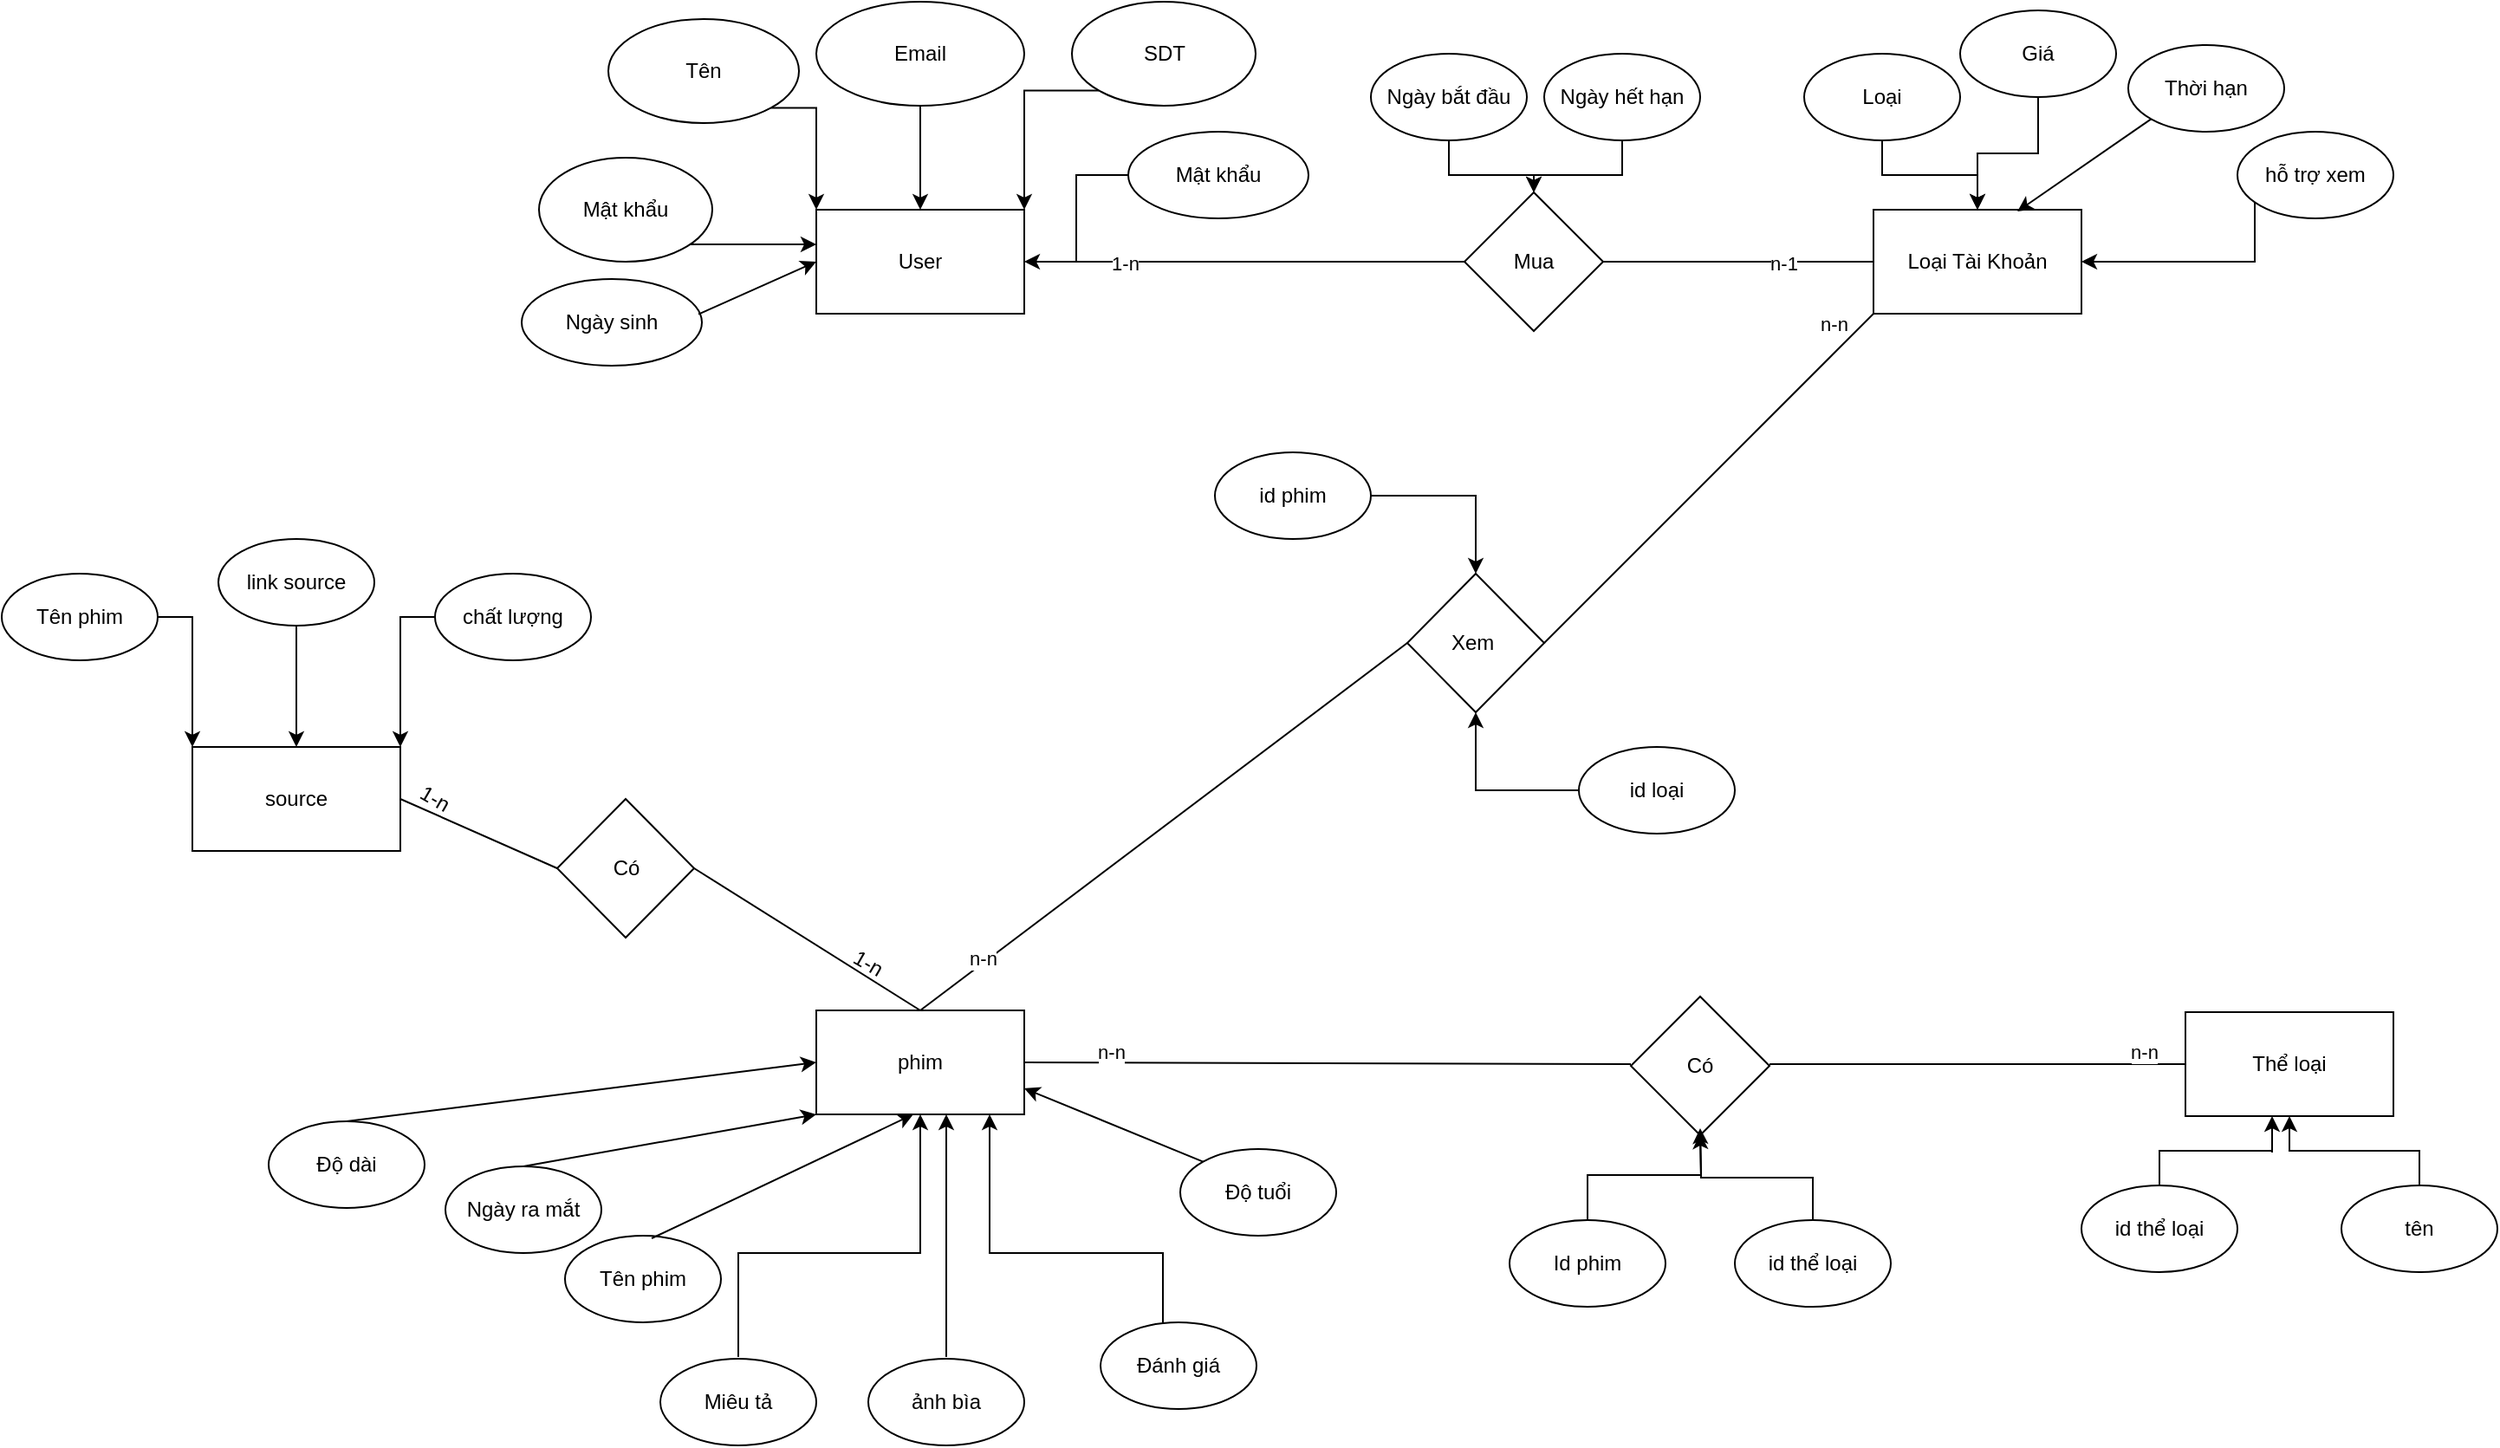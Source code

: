 <mxfile version="21.3.7" type="github">
  <diagram name="Trang-1" id="cnOSumTbthVu8hze1_SV">
    <mxGraphModel dx="1809" dy="1186" grid="1" gridSize="10" guides="1" tooltips="1" connect="1" arrows="1" fold="1" page="1" pageScale="1" pageWidth="827" pageHeight="1169" math="0" shadow="0">
      <root>
        <mxCell id="0" />
        <mxCell id="1" parent="0" />
        <mxCell id="IhOkM0QZsy-EgQr038lC-6" value="User" style="rounded=0;whiteSpace=wrap;html=1;" parent="1" vertex="1">
          <mxGeometry x="160" y="130" width="120" height="60" as="geometry" />
        </mxCell>
        <mxCell id="0aDd8CedD71GwJp79W3B-3" style="edgeStyle=orthogonalEdgeStyle;rounded=0;orthogonalLoop=1;jettySize=auto;html=1;exitX=1;exitY=1;exitDx=0;exitDy=0;entryX=0;entryY=0;entryDx=0;entryDy=0;" edge="1" parent="1" source="IhOkM0QZsy-EgQr038lC-8" target="IhOkM0QZsy-EgQr038lC-6">
          <mxGeometry relative="1" as="geometry">
            <Array as="points">
              <mxPoint x="160" y="71" />
            </Array>
          </mxGeometry>
        </mxCell>
        <mxCell id="IhOkM0QZsy-EgQr038lC-8" value="Tên" style="ellipse;whiteSpace=wrap;html=1;" parent="1" vertex="1">
          <mxGeometry x="40" y="20" width="110" height="60" as="geometry" />
        </mxCell>
        <mxCell id="0aDd8CedD71GwJp79W3B-4" style="edgeStyle=orthogonalEdgeStyle;rounded=0;orthogonalLoop=1;jettySize=auto;html=1;exitX=0.5;exitY=1;exitDx=0;exitDy=0;entryX=0.5;entryY=0;entryDx=0;entryDy=0;" edge="1" parent="1" source="IhOkM0QZsy-EgQr038lC-9" target="IhOkM0QZsy-EgQr038lC-6">
          <mxGeometry relative="1" as="geometry">
            <Array as="points">
              <mxPoint x="220" y="60" />
            </Array>
          </mxGeometry>
        </mxCell>
        <mxCell id="IhOkM0QZsy-EgQr038lC-9" value="Email" style="ellipse;whiteSpace=wrap;html=1;" parent="1" vertex="1">
          <mxGeometry x="160" y="10" width="120" height="60" as="geometry" />
        </mxCell>
        <mxCell id="0aDd8CedD71GwJp79W3B-8" style="edgeStyle=orthogonalEdgeStyle;rounded=0;orthogonalLoop=1;jettySize=auto;html=1;exitX=0;exitY=1;exitDx=0;exitDy=0;entryX=1;entryY=0;entryDx=0;entryDy=0;" edge="1" parent="1" source="IhOkM0QZsy-EgQr038lC-10" target="IhOkM0QZsy-EgQr038lC-6">
          <mxGeometry relative="1" as="geometry" />
        </mxCell>
        <mxCell id="IhOkM0QZsy-EgQr038lC-10" value="SDT" style="ellipse;whiteSpace=wrap;html=1;" parent="1" vertex="1">
          <mxGeometry x="307.5" y="10" width="106" height="60" as="geometry" />
        </mxCell>
        <mxCell id="0aDd8CedD71GwJp79W3B-2" value="" style="edgeStyle=orthogonalEdgeStyle;rounded=0;orthogonalLoop=1;jettySize=auto;html=1;" edge="1" parent="1" source="IhOkM0QZsy-EgQr038lC-11" target="IhOkM0QZsy-EgQr038lC-6">
          <mxGeometry relative="1" as="geometry">
            <Array as="points">
              <mxPoint x="140" y="150" />
              <mxPoint x="140" y="150" />
            </Array>
          </mxGeometry>
        </mxCell>
        <mxCell id="IhOkM0QZsy-EgQr038lC-11" value="Mật khẩu" style="ellipse;whiteSpace=wrap;html=1;" parent="1" vertex="1">
          <mxGeometry y="100" width="100" height="60" as="geometry" />
        </mxCell>
        <mxCell id="0aDd8CedD71GwJp79W3B-9" style="edgeStyle=orthogonalEdgeStyle;rounded=0;orthogonalLoop=1;jettySize=auto;html=1;exitX=0;exitY=0.5;exitDx=0;exitDy=0;entryX=1;entryY=0.5;entryDx=0;entryDy=0;" edge="1" parent="1" source="IhOkM0QZsy-EgQr038lC-12" target="IhOkM0QZsy-EgQr038lC-6">
          <mxGeometry relative="1" as="geometry" />
        </mxCell>
        <mxCell id="IhOkM0QZsy-EgQr038lC-12" value="Mật khẩu" style="ellipse;whiteSpace=wrap;html=1;" parent="1" vertex="1">
          <mxGeometry x="340" y="85" width="104" height="50" as="geometry" />
        </mxCell>
        <mxCell id="IhOkM0QZsy-EgQr038lC-13" value="Ngày sinh" style="ellipse;whiteSpace=wrap;html=1;" parent="1" vertex="1">
          <mxGeometry x="-10" y="170" width="104" height="50" as="geometry" />
        </mxCell>
        <mxCell id="IhOkM0QZsy-EgQr038lC-14" value="" style="endArrow=classic;html=1;rounded=0;entryX=0;entryY=0.5;entryDx=0;entryDy=0;exitX=0.981;exitY=0.407;exitDx=0;exitDy=0;exitPerimeter=0;" parent="1" source="IhOkM0QZsy-EgQr038lC-13" target="IhOkM0QZsy-EgQr038lC-6" edge="1">
          <mxGeometry width="50" height="50" relative="1" as="geometry">
            <mxPoint x="110" y="180" as="sourcePoint" />
            <mxPoint x="150" y="130" as="targetPoint" />
          </mxGeometry>
        </mxCell>
        <mxCell id="0aDd8CedD71GwJp79W3B-13" value="Loại Tài Khoản" style="whiteSpace=wrap;html=1;rounded=0;" vertex="1" parent="1">
          <mxGeometry x="770" y="130" width="120" height="60" as="geometry" />
        </mxCell>
        <mxCell id="0aDd8CedD71GwJp79W3B-15" value="Mua" style="rhombus;whiteSpace=wrap;html=1;" vertex="1" parent="1">
          <mxGeometry x="534" y="120" width="80" height="80" as="geometry" />
        </mxCell>
        <mxCell id="0aDd8CedD71GwJp79W3B-20" value="" style="edgeStyle=orthogonalEdgeStyle;rounded=0;orthogonalLoop=1;jettySize=auto;html=1;" edge="1" parent="1" source="0aDd8CedD71GwJp79W3B-16" target="0aDd8CedD71GwJp79W3B-15">
          <mxGeometry relative="1" as="geometry" />
        </mxCell>
        <mxCell id="0aDd8CedD71GwJp79W3B-16" value="Ngày bắt đầu" style="ellipse;whiteSpace=wrap;html=1;" vertex="1" parent="1">
          <mxGeometry x="480" y="40" width="90" height="50" as="geometry" />
        </mxCell>
        <mxCell id="0aDd8CedD71GwJp79W3B-19" value="" style="edgeStyle=orthogonalEdgeStyle;rounded=0;orthogonalLoop=1;jettySize=auto;html=1;" edge="1" parent="1" source="0aDd8CedD71GwJp79W3B-18" target="0aDd8CedD71GwJp79W3B-15">
          <mxGeometry relative="1" as="geometry" />
        </mxCell>
        <mxCell id="0aDd8CedD71GwJp79W3B-18" value="Ngày hết hạn" style="ellipse;whiteSpace=wrap;html=1;" vertex="1" parent="1">
          <mxGeometry x="580" y="40" width="90" height="50" as="geometry" />
        </mxCell>
        <mxCell id="0aDd8CedD71GwJp79W3B-21" value="" style="endArrow=none;html=1;rounded=0;entryX=0;entryY=0.5;entryDx=0;entryDy=0;" edge="1" parent="1" target="0aDd8CedD71GwJp79W3B-15">
          <mxGeometry width="50" height="50" relative="1" as="geometry">
            <mxPoint x="290" y="160" as="sourcePoint" />
            <mxPoint x="580" y="170" as="targetPoint" />
          </mxGeometry>
        </mxCell>
        <mxCell id="0aDd8CedD71GwJp79W3B-163" value="1-n" style="edgeLabel;html=1;align=center;verticalAlign=middle;resizable=0;points=[];" vertex="1" connectable="0" parent="0aDd8CedD71GwJp79W3B-21">
          <mxGeometry x="-0.607" y="-1" relative="1" as="geometry">
            <mxPoint as="offset" />
          </mxGeometry>
        </mxCell>
        <mxCell id="0aDd8CedD71GwJp79W3B-22" value="" style="endArrow=none;html=1;rounded=0;entryX=1;entryY=0.5;entryDx=0;entryDy=0;exitX=0;exitY=0.5;exitDx=0;exitDy=0;" edge="1" parent="1" source="0aDd8CedD71GwJp79W3B-13" target="0aDd8CedD71GwJp79W3B-15">
          <mxGeometry width="50" height="50" relative="1" as="geometry">
            <mxPoint x="530" y="20" as="sourcePoint" />
            <mxPoint x="580" y="-30" as="targetPoint" />
          </mxGeometry>
        </mxCell>
        <mxCell id="0aDd8CedD71GwJp79W3B-164" value="n-1" style="edgeLabel;html=1;align=center;verticalAlign=middle;resizable=0;points=[];" vertex="1" connectable="0" parent="0aDd8CedD71GwJp79W3B-22">
          <mxGeometry x="-0.333" y="1" relative="1" as="geometry">
            <mxPoint as="offset" />
          </mxGeometry>
        </mxCell>
        <mxCell id="0aDd8CedD71GwJp79W3B-30" value="" style="edgeStyle=orthogonalEdgeStyle;rounded=0;orthogonalLoop=1;jettySize=auto;html=1;" edge="1" parent="1" source="0aDd8CedD71GwJp79W3B-24" target="0aDd8CedD71GwJp79W3B-13">
          <mxGeometry relative="1" as="geometry" />
        </mxCell>
        <mxCell id="0aDd8CedD71GwJp79W3B-24" value="Loại" style="ellipse;whiteSpace=wrap;html=1;" vertex="1" parent="1">
          <mxGeometry x="730" y="40" width="90" height="50" as="geometry" />
        </mxCell>
        <mxCell id="0aDd8CedD71GwJp79W3B-31" value="" style="edgeStyle=orthogonalEdgeStyle;rounded=0;orthogonalLoop=1;jettySize=auto;html=1;" edge="1" parent="1" source="0aDd8CedD71GwJp79W3B-25" target="0aDd8CedD71GwJp79W3B-13">
          <mxGeometry relative="1" as="geometry" />
        </mxCell>
        <mxCell id="0aDd8CedD71GwJp79W3B-25" value="Giá" style="ellipse;whiteSpace=wrap;html=1;" vertex="1" parent="1">
          <mxGeometry x="820" y="15" width="90" height="50" as="geometry" />
        </mxCell>
        <mxCell id="0aDd8CedD71GwJp79W3B-28" value="Thời hạn" style="ellipse;whiteSpace=wrap;html=1;" vertex="1" parent="1">
          <mxGeometry x="917" y="35" width="90" height="50" as="geometry" />
        </mxCell>
        <mxCell id="0aDd8CedD71GwJp79W3B-34" value="" style="edgeStyle=orthogonalEdgeStyle;rounded=0;orthogonalLoop=1;jettySize=auto;html=1;exitX=0;exitY=0.5;exitDx=0;exitDy=0;" edge="1" parent="1" source="0aDd8CedD71GwJp79W3B-29" target="0aDd8CedD71GwJp79W3B-13">
          <mxGeometry relative="1" as="geometry">
            <Array as="points">
              <mxPoint x="990" y="160" />
            </Array>
          </mxGeometry>
        </mxCell>
        <mxCell id="0aDd8CedD71GwJp79W3B-29" value="hỗ trợ xem" style="ellipse;whiteSpace=wrap;html=1;" vertex="1" parent="1">
          <mxGeometry x="980" y="85" width="90" height="50" as="geometry" />
        </mxCell>
        <mxCell id="0aDd8CedD71GwJp79W3B-32" value="" style="endArrow=classic;html=1;rounded=0;entryX=0.692;entryY=0.017;entryDx=0;entryDy=0;entryPerimeter=0;exitX=0;exitY=1;exitDx=0;exitDy=0;" edge="1" parent="1" source="0aDd8CedD71GwJp79W3B-28" target="0aDd8CedD71GwJp79W3B-13">
          <mxGeometry width="50" height="50" relative="1" as="geometry">
            <mxPoint x="930" y="360" as="sourcePoint" />
            <mxPoint x="980" y="310" as="targetPoint" />
          </mxGeometry>
        </mxCell>
        <mxCell id="0aDd8CedD71GwJp79W3B-87" value="" style="group" vertex="1" connectable="0" parent="1">
          <mxGeometry x="-156" y="593" width="677" height="250" as="geometry" />
        </mxCell>
        <mxCell id="0aDd8CedD71GwJp79W3B-11" value="phim" style="rounded=0;whiteSpace=wrap;html=1;" vertex="1" parent="0aDd8CedD71GwJp79W3B-87">
          <mxGeometry x="316" y="-1" width="120" height="60" as="geometry" />
        </mxCell>
        <mxCell id="0aDd8CedD71GwJp79W3B-36" value="Tên phim" style="ellipse;whiteSpace=wrap;html=1;" vertex="1" parent="0aDd8CedD71GwJp79W3B-87">
          <mxGeometry x="171" y="129" width="90" height="50" as="geometry" />
        </mxCell>
        <mxCell id="0aDd8CedD71GwJp79W3B-40" value="" style="edgeStyle=orthogonalEdgeStyle;rounded=0;orthogonalLoop=1;jettySize=auto;html=1;" edge="1" parent="0aDd8CedD71GwJp79W3B-87" target="0aDd8CedD71GwJp79W3B-11">
          <mxGeometry relative="1" as="geometry">
            <mxPoint x="271" y="199" as="sourcePoint" />
            <Array as="points">
              <mxPoint x="271" y="139" />
              <mxPoint x="376" y="139" />
            </Array>
          </mxGeometry>
        </mxCell>
        <mxCell id="0aDd8CedD71GwJp79W3B-38" value="Miêu tả" style="ellipse;whiteSpace=wrap;html=1;" vertex="1" parent="0aDd8CedD71GwJp79W3B-87">
          <mxGeometry x="226" y="200" width="90" height="50" as="geometry" />
        </mxCell>
        <mxCell id="0aDd8CedD71GwJp79W3B-41" value="ảnh bìa" style="ellipse;whiteSpace=wrap;html=1;" vertex="1" parent="0aDd8CedD71GwJp79W3B-87">
          <mxGeometry x="346" y="200" width="90" height="50" as="geometry" />
        </mxCell>
        <mxCell id="0aDd8CedD71GwJp79W3B-42" value="" style="endArrow=classic;html=1;rounded=0;exitX=0.5;exitY=0;exitDx=0;exitDy=0;entryX=0.5;entryY=1;entryDx=0;entryDy=0;" edge="1" parent="0aDd8CedD71GwJp79W3B-87">
          <mxGeometry width="50" height="50" relative="1" as="geometry">
            <mxPoint x="391" y="199" as="sourcePoint" />
            <mxPoint x="391" y="59" as="targetPoint" />
            <Array as="points">
              <mxPoint x="391" y="159" />
            </Array>
          </mxGeometry>
        </mxCell>
        <mxCell id="0aDd8CedD71GwJp79W3B-43" value="Đánh giá" style="ellipse;whiteSpace=wrap;html=1;" vertex="1" parent="0aDd8CedD71GwJp79W3B-87">
          <mxGeometry x="480" y="179" width="90" height="50" as="geometry" />
        </mxCell>
        <mxCell id="0aDd8CedD71GwJp79W3B-44" value="" style="endArrow=classic;html=1;rounded=0;" edge="1" parent="0aDd8CedD71GwJp79W3B-87">
          <mxGeometry width="50" height="50" relative="1" as="geometry">
            <mxPoint x="516" y="179" as="sourcePoint" />
            <mxPoint x="416" y="59" as="targetPoint" />
            <Array as="points">
              <mxPoint x="516" y="139" />
              <mxPoint x="496" y="139" />
              <mxPoint x="466" y="139" />
              <mxPoint x="416" y="139" />
            </Array>
          </mxGeometry>
        </mxCell>
        <mxCell id="0aDd8CedD71GwJp79W3B-47" value="Độ tuổi" style="ellipse;whiteSpace=wrap;html=1;" vertex="1" parent="0aDd8CedD71GwJp79W3B-87">
          <mxGeometry x="526" y="79" width="90" height="50" as="geometry" />
        </mxCell>
        <mxCell id="0aDd8CedD71GwJp79W3B-48" value="" style="endArrow=classic;html=1;rounded=0;exitX=0;exitY=0;exitDx=0;exitDy=0;entryX=1;entryY=0.75;entryDx=0;entryDy=0;" edge="1" parent="0aDd8CedD71GwJp79W3B-87" source="0aDd8CedD71GwJp79W3B-47" target="0aDd8CedD71GwJp79W3B-11">
          <mxGeometry width="50" height="50" relative="1" as="geometry">
            <mxPoint x="482" y="9" as="sourcePoint" />
            <mxPoint x="532" y="-41" as="targetPoint" />
          </mxGeometry>
        </mxCell>
        <mxCell id="0aDd8CedD71GwJp79W3B-49" value="Ngày ra mắt" style="ellipse;whiteSpace=wrap;html=1;" vertex="1" parent="0aDd8CedD71GwJp79W3B-87">
          <mxGeometry x="102" y="89" width="90" height="50" as="geometry" />
        </mxCell>
        <mxCell id="0aDd8CedD71GwJp79W3B-50" value="" style="endArrow=classic;html=1;rounded=0;exitX=0.5;exitY=0;exitDx=0;exitDy=0;entryX=0;entryY=1;entryDx=0;entryDy=0;" edge="1" parent="0aDd8CedD71GwJp79W3B-87" source="0aDd8CedD71GwJp79W3B-49" target="0aDd8CedD71GwJp79W3B-11">
          <mxGeometry width="50" height="50" relative="1" as="geometry">
            <mxPoint x="90" y="103" as="sourcePoint" />
            <mxPoint x="32" y="159" as="targetPoint" />
          </mxGeometry>
        </mxCell>
        <mxCell id="0aDd8CedD71GwJp79W3B-51" value="Độ dài" style="ellipse;whiteSpace=wrap;html=1;" vertex="1" parent="0aDd8CedD71GwJp79W3B-87">
          <mxGeometry y="63" width="90" height="50" as="geometry" />
        </mxCell>
        <mxCell id="0aDd8CedD71GwJp79W3B-52" value="" style="endArrow=classic;html=1;rounded=0;exitX=0.5;exitY=0;exitDx=0;exitDy=0;entryX=0;entryY=0.5;entryDx=0;entryDy=0;" edge="1" parent="0aDd8CedD71GwJp79W3B-87" source="0aDd8CedD71GwJp79W3B-51" target="0aDd8CedD71GwJp79W3B-11">
          <mxGeometry width="50" height="50" relative="1" as="geometry">
            <mxPoint x="-20" y="-57" as="sourcePoint" />
            <mxPoint x="-78" y="-1" as="targetPoint" />
          </mxGeometry>
        </mxCell>
        <mxCell id="0aDd8CedD71GwJp79W3B-53" value="" style="endArrow=classic;html=1;rounded=0;exitX=0.556;exitY=0.03;exitDx=0;exitDy=0;exitPerimeter=0;" edge="1" parent="0aDd8CedD71GwJp79W3B-87" source="0aDd8CedD71GwJp79W3B-36">
          <mxGeometry width="50" height="50" relative="1" as="geometry">
            <mxPoint x="163.5" y="101.5" as="sourcePoint" />
            <mxPoint x="372" y="59" as="targetPoint" />
          </mxGeometry>
        </mxCell>
        <mxCell id="0aDd8CedD71GwJp79W3B-91" value="" style="endArrow=none;html=1;rounded=0;exitX=1;exitY=0.5;exitDx=0;exitDy=0;entryX=0;entryY=0.5;entryDx=0;entryDy=0;" edge="1" parent="1" source="0aDd8CedD71GwJp79W3B-11">
          <mxGeometry width="50" height="50" relative="1" as="geometry">
            <mxPoint x="550" y="623" as="sourcePoint" />
            <mxPoint x="630" y="623" as="targetPoint" />
          </mxGeometry>
        </mxCell>
        <mxCell id="0aDd8CedD71GwJp79W3B-93" value="" style="endArrow=none;html=1;rounded=0;exitX=1;exitY=0.5;exitDx=0;exitDy=0;entryX=0;entryY=0.5;entryDx=0;entryDy=0;" edge="1" parent="1" target="0aDd8CedD71GwJp79W3B-92">
          <mxGeometry width="50" height="50" relative="1" as="geometry">
            <mxPoint x="710" y="623" as="sourcePoint" />
            <mxPoint x="960" y="633" as="targetPoint" />
          </mxGeometry>
        </mxCell>
        <mxCell id="0aDd8CedD71GwJp79W3B-107" value="" style="group" vertex="1" connectable="0" parent="1">
          <mxGeometry x="890" y="593" width="240" height="150" as="geometry" />
        </mxCell>
        <mxCell id="0aDd8CedD71GwJp79W3B-92" value="Thể loại" style="rounded=0;whiteSpace=wrap;html=1;" vertex="1" parent="0aDd8CedD71GwJp79W3B-107">
          <mxGeometry x="60" width="120" height="60" as="geometry" />
        </mxCell>
        <mxCell id="0aDd8CedD71GwJp79W3B-106" style="edgeStyle=orthogonalEdgeStyle;rounded=0;orthogonalLoop=1;jettySize=auto;html=1;exitX=0.5;exitY=0;exitDx=0;exitDy=0;" edge="1" parent="0aDd8CedD71GwJp79W3B-107" source="0aDd8CedD71GwJp79W3B-103">
          <mxGeometry relative="1" as="geometry">
            <mxPoint x="110" y="60" as="targetPoint" />
          </mxGeometry>
        </mxCell>
        <mxCell id="0aDd8CedD71GwJp79W3B-103" value="id thể loại" style="ellipse;whiteSpace=wrap;html=1;" vertex="1" parent="0aDd8CedD71GwJp79W3B-107">
          <mxGeometry y="100" width="90" height="50" as="geometry" />
        </mxCell>
        <mxCell id="0aDd8CedD71GwJp79W3B-105" style="edgeStyle=orthogonalEdgeStyle;rounded=0;orthogonalLoop=1;jettySize=auto;html=1;entryX=0.5;entryY=1;entryDx=0;entryDy=0;" edge="1" parent="0aDd8CedD71GwJp79W3B-107" source="0aDd8CedD71GwJp79W3B-104" target="0aDd8CedD71GwJp79W3B-92">
          <mxGeometry relative="1" as="geometry" />
        </mxCell>
        <mxCell id="0aDd8CedD71GwJp79W3B-104" value="tên" style="ellipse;whiteSpace=wrap;html=1;" vertex="1" parent="0aDd8CedD71GwJp79W3B-107">
          <mxGeometry x="150" y="100" width="90" height="50" as="geometry" />
        </mxCell>
        <mxCell id="0aDd8CedD71GwJp79W3B-108" value="" style="group" vertex="1" connectable="0" parent="1">
          <mxGeometry x="560" y="584" width="220" height="180" as="geometry" />
        </mxCell>
        <mxCell id="0aDd8CedD71GwJp79W3B-88" value="Có" style="rhombus;whiteSpace=wrap;html=1;" vertex="1" parent="0aDd8CedD71GwJp79W3B-108">
          <mxGeometry x="70" width="80" height="80" as="geometry" />
        </mxCell>
        <mxCell id="0aDd8CedD71GwJp79W3B-136" style="edgeStyle=orthogonalEdgeStyle;rounded=0;orthogonalLoop=1;jettySize=auto;html=1;exitX=0.5;exitY=0;exitDx=0;exitDy=0;" edge="1" parent="0aDd8CedD71GwJp79W3B-108" source="0aDd8CedD71GwJp79W3B-95">
          <mxGeometry relative="1" as="geometry">
            <mxPoint x="110" y="76" as="targetPoint" />
          </mxGeometry>
        </mxCell>
        <mxCell id="0aDd8CedD71GwJp79W3B-95" value="Id phim" style="ellipse;whiteSpace=wrap;html=1;" vertex="1" parent="0aDd8CedD71GwJp79W3B-108">
          <mxGeometry y="129" width="90" height="50" as="geometry" />
        </mxCell>
        <mxCell id="0aDd8CedD71GwJp79W3B-101" style="edgeStyle=orthogonalEdgeStyle;rounded=0;orthogonalLoop=1;jettySize=auto;html=1;exitX=0.5;exitY=0;exitDx=0;exitDy=0;" edge="1" parent="0aDd8CedD71GwJp79W3B-108" source="0aDd8CedD71GwJp79W3B-99">
          <mxGeometry relative="1" as="geometry">
            <mxPoint x="110.0" y="79" as="targetPoint" />
          </mxGeometry>
        </mxCell>
        <mxCell id="0aDd8CedD71GwJp79W3B-99" value="id thể loại" style="ellipse;whiteSpace=wrap;html=1;" vertex="1" parent="0aDd8CedD71GwJp79W3B-108">
          <mxGeometry x="130" y="129" width="90" height="50" as="geometry" />
        </mxCell>
        <mxCell id="0aDd8CedD71GwJp79W3B-141" value="" style="endArrow=none;html=1;rounded=0;exitX=0;exitY=0.5;exitDx=0;exitDy=0;entryX=0.5;entryY=0;entryDx=0;entryDy=0;" edge="1" parent="1" source="0aDd8CedD71GwJp79W3B-162" target="0aDd8CedD71GwJp79W3B-11">
          <mxGeometry width="50" height="50" relative="1" as="geometry">
            <mxPoint x="374" y="400" as="sourcePoint" />
            <mxPoint x="340" y="400" as="targetPoint" />
          </mxGeometry>
        </mxCell>
        <mxCell id="0aDd8CedD71GwJp79W3B-184" value="n-n" style="edgeLabel;html=1;align=center;verticalAlign=middle;resizable=0;points=[];" vertex="1" connectable="0" parent="0aDd8CedD71GwJp79W3B-141">
          <mxGeometry x="0.734" y="-3" relative="1" as="geometry">
            <mxPoint as="offset" />
          </mxGeometry>
        </mxCell>
        <mxCell id="0aDd8CedD71GwJp79W3B-162" value="Xem&amp;nbsp;" style="rhombus;whiteSpace=wrap;html=1;" vertex="1" parent="1">
          <mxGeometry x="501" y="340" width="79" height="80" as="geometry" />
        </mxCell>
        <mxCell id="0aDd8CedD71GwJp79W3B-168" value="" style="endArrow=none;html=1;rounded=0;exitX=1;exitY=0.5;exitDx=0;exitDy=0;entryX=0;entryY=1;entryDx=0;entryDy=0;" edge="1" parent="1" source="0aDd8CedD71GwJp79W3B-162" target="0aDd8CedD71GwJp79W3B-13">
          <mxGeometry width="50" height="50" relative="1" as="geometry">
            <mxPoint x="680" y="380" as="sourcePoint" />
            <mxPoint x="730" y="330" as="targetPoint" />
          </mxGeometry>
        </mxCell>
        <mxCell id="0aDd8CedD71GwJp79W3B-173" style="edgeStyle=orthogonalEdgeStyle;rounded=0;orthogonalLoop=1;jettySize=auto;html=1;" edge="1" parent="1" source="0aDd8CedD71GwJp79W3B-172" target="0aDd8CedD71GwJp79W3B-162">
          <mxGeometry relative="1" as="geometry" />
        </mxCell>
        <mxCell id="0aDd8CedD71GwJp79W3B-172" value="id phim" style="ellipse;whiteSpace=wrap;html=1;" vertex="1" parent="1">
          <mxGeometry x="390" y="270" width="90" height="50" as="geometry" />
        </mxCell>
        <mxCell id="0aDd8CedD71GwJp79W3B-175" style="edgeStyle=orthogonalEdgeStyle;rounded=0;orthogonalLoop=1;jettySize=auto;html=1;entryX=0.5;entryY=1;entryDx=0;entryDy=0;" edge="1" parent="1" source="0aDd8CedD71GwJp79W3B-174" target="0aDd8CedD71GwJp79W3B-162">
          <mxGeometry relative="1" as="geometry" />
        </mxCell>
        <mxCell id="0aDd8CedD71GwJp79W3B-174" value="id loại" style="ellipse;whiteSpace=wrap;html=1;" vertex="1" parent="1">
          <mxGeometry x="600" y="440" width="90" height="50" as="geometry" />
        </mxCell>
        <mxCell id="0aDd8CedD71GwJp79W3B-176" value="source" style="rounded=0;whiteSpace=wrap;html=1;" vertex="1" parent="1">
          <mxGeometry x="-200" y="440" width="120" height="60" as="geometry" />
        </mxCell>
        <mxCell id="0aDd8CedD71GwJp79W3B-177" value="Có" style="rhombus;whiteSpace=wrap;html=1;" vertex="1" parent="1">
          <mxGeometry x="10.5" y="470" width="79" height="80" as="geometry" />
        </mxCell>
        <mxCell id="0aDd8CedD71GwJp79W3B-180" value="" style="endArrow=none;html=1;rounded=0;exitX=1;exitY=0.5;exitDx=0;exitDy=0;entryX=0;entryY=0.5;entryDx=0;entryDy=0;" edge="1" parent="1" source="0aDd8CedD71GwJp79W3B-176" target="0aDd8CedD71GwJp79W3B-177">
          <mxGeometry width="50" height="50" relative="1" as="geometry">
            <mxPoint x="-70" y="480" as="sourcePoint" />
            <mxPoint x="-20" y="430" as="targetPoint" />
          </mxGeometry>
        </mxCell>
        <mxCell id="0aDd8CedD71GwJp79W3B-182" value="" style="endArrow=none;html=1;rounded=0;exitX=1;exitY=0.5;exitDx=0;exitDy=0;entryX=0.5;entryY=0;entryDx=0;entryDy=0;" edge="1" parent="1" source="0aDd8CedD71GwJp79W3B-177" target="0aDd8CedD71GwJp79W3B-11">
          <mxGeometry width="50" height="50" relative="1" as="geometry">
            <mxPoint x="94" y="510" as="sourcePoint" />
            <mxPoint x="184" y="550" as="targetPoint" />
          </mxGeometry>
        </mxCell>
        <mxCell id="0aDd8CedD71GwJp79W3B-183" value="1-n" style="text;html=1;strokeColor=none;fillColor=none;align=center;verticalAlign=middle;whiteSpace=wrap;rounded=0;rotation=30;" vertex="1" parent="1">
          <mxGeometry x="160" y="550" width="60" height="30" as="geometry" />
        </mxCell>
        <mxCell id="0aDd8CedD71GwJp79W3B-185" value="n-n" style="edgeLabel;html=1;align=center;verticalAlign=middle;resizable=0;points=[];" vertex="1" connectable="0" parent="1">
          <mxGeometry x="265.504" y="571.456" as="geometry">
            <mxPoint x="481" y="-376" as="offset" />
          </mxGeometry>
        </mxCell>
        <mxCell id="0aDd8CedD71GwJp79W3B-186" value="n-n" style="edgeLabel;html=1;align=center;verticalAlign=middle;resizable=0;points=[];" vertex="1" connectable="0" parent="1">
          <mxGeometry x="265.714" y="571.298" as="geometry">
            <mxPoint x="64" y="44" as="offset" />
          </mxGeometry>
        </mxCell>
        <mxCell id="0aDd8CedD71GwJp79W3B-187" value="n-n" style="edgeLabel;html=1;align=center;verticalAlign=middle;resizable=0;points=[];" vertex="1" connectable="0" parent="1">
          <mxGeometry x="275.714" y="581.298" as="geometry">
            <mxPoint x="650" y="34" as="offset" />
          </mxGeometry>
        </mxCell>
        <mxCell id="0aDd8CedD71GwJp79W3B-192" style="edgeStyle=orthogonalEdgeStyle;rounded=0;orthogonalLoop=1;jettySize=auto;html=1;entryX=0;entryY=0;entryDx=0;entryDy=0;" edge="1" parent="1" source="0aDd8CedD71GwJp79W3B-191" target="0aDd8CedD71GwJp79W3B-176">
          <mxGeometry relative="1" as="geometry" />
        </mxCell>
        <mxCell id="0aDd8CedD71GwJp79W3B-191" value="Tên phim" style="ellipse;whiteSpace=wrap;html=1;" vertex="1" parent="1">
          <mxGeometry x="-310" y="340" width="90" height="50" as="geometry" />
        </mxCell>
        <mxCell id="0aDd8CedD71GwJp79W3B-194" style="edgeStyle=orthogonalEdgeStyle;rounded=0;orthogonalLoop=1;jettySize=auto;html=1;entryX=0.5;entryY=0;entryDx=0;entryDy=0;" edge="1" parent="1" source="0aDd8CedD71GwJp79W3B-193" target="0aDd8CedD71GwJp79W3B-176">
          <mxGeometry relative="1" as="geometry" />
        </mxCell>
        <mxCell id="0aDd8CedD71GwJp79W3B-193" value="link source" style="ellipse;whiteSpace=wrap;html=1;" vertex="1" parent="1">
          <mxGeometry x="-185" y="320" width="90" height="50" as="geometry" />
        </mxCell>
        <mxCell id="0aDd8CedD71GwJp79W3B-196" style="edgeStyle=orthogonalEdgeStyle;rounded=0;orthogonalLoop=1;jettySize=auto;html=1;entryX=1;entryY=0;entryDx=0;entryDy=0;" edge="1" parent="1" source="0aDd8CedD71GwJp79W3B-195" target="0aDd8CedD71GwJp79W3B-176">
          <mxGeometry relative="1" as="geometry" />
        </mxCell>
        <mxCell id="0aDd8CedD71GwJp79W3B-195" value="chất lượng" style="ellipse;whiteSpace=wrap;html=1;" vertex="1" parent="1">
          <mxGeometry x="-60" y="340" width="90" height="50" as="geometry" />
        </mxCell>
        <mxCell id="0aDd8CedD71GwJp79W3B-197" value="1-n" style="text;html=1;strokeColor=none;fillColor=none;align=center;verticalAlign=middle;whiteSpace=wrap;rounded=0;rotation=30;" vertex="1" parent="1">
          <mxGeometry x="-90" y="455" width="60" height="30" as="geometry" />
        </mxCell>
      </root>
    </mxGraphModel>
  </diagram>
</mxfile>
